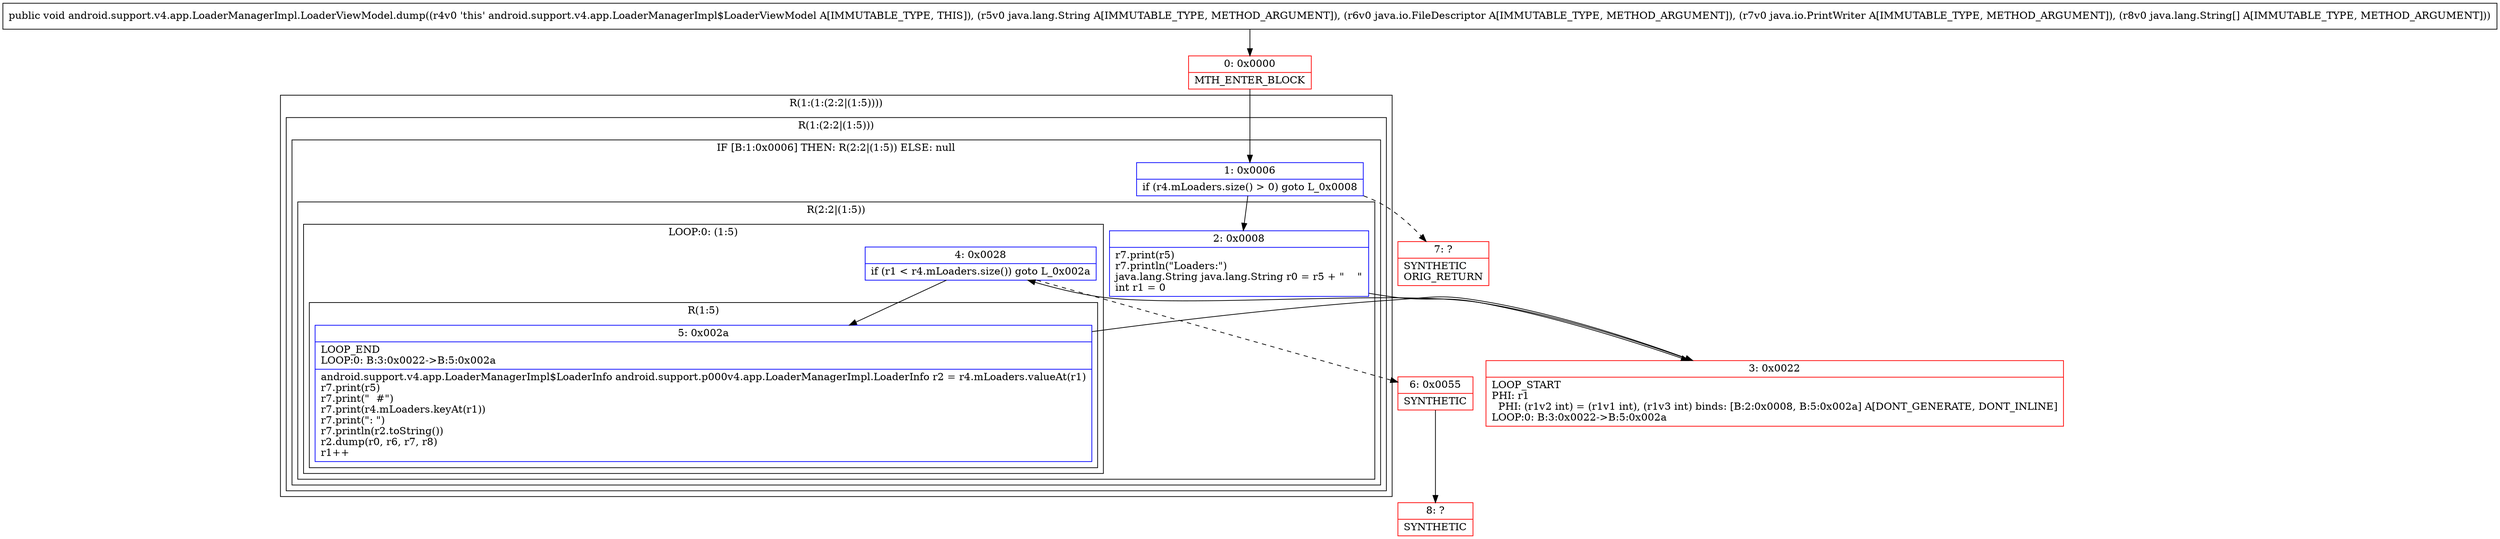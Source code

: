 digraph "CFG forandroid.support.v4.app.LoaderManagerImpl.LoaderViewModel.dump(Ljava\/lang\/String;Ljava\/io\/FileDescriptor;Ljava\/io\/PrintWriter;[Ljava\/lang\/String;)V" {
subgraph cluster_Region_671652288 {
label = "R(1:(1:(2:2|(1:5))))";
node [shape=record,color=blue];
subgraph cluster_Region_1092838158 {
label = "R(1:(2:2|(1:5)))";
node [shape=record,color=blue];
subgraph cluster_IfRegion_503987914 {
label = "IF [B:1:0x0006] THEN: R(2:2|(1:5)) ELSE: null";
node [shape=record,color=blue];
Node_1 [shape=record,label="{1\:\ 0x0006|if (r4.mLoaders.size() \> 0) goto L_0x0008\l}"];
subgraph cluster_Region_888118842 {
label = "R(2:2|(1:5))";
node [shape=record,color=blue];
Node_2 [shape=record,label="{2\:\ 0x0008|r7.print(r5)\lr7.println(\"Loaders:\")\ljava.lang.String java.lang.String r0 = r5 + \"    \"\lint r1 = 0\l}"];
subgraph cluster_LoopRegion_1490121993 {
label = "LOOP:0: (1:5)";
node [shape=record,color=blue];
Node_4 [shape=record,label="{4\:\ 0x0028|if (r1 \< r4.mLoaders.size()) goto L_0x002a\l}"];
subgraph cluster_Region_1812820022 {
label = "R(1:5)";
node [shape=record,color=blue];
Node_5 [shape=record,label="{5\:\ 0x002a|LOOP_END\lLOOP:0: B:3:0x0022\-\>B:5:0x002a\l|android.support.v4.app.LoaderManagerImpl$LoaderInfo android.support.p000v4.app.LoaderManagerImpl.LoaderInfo r2 = r4.mLoaders.valueAt(r1)\lr7.print(r5)\lr7.print(\"  #\")\lr7.print(r4.mLoaders.keyAt(r1))\lr7.print(\": \")\lr7.println(r2.toString())\lr2.dump(r0, r6, r7, r8)\lr1++\l}"];
}
}
}
}
}
}
Node_0 [shape=record,color=red,label="{0\:\ 0x0000|MTH_ENTER_BLOCK\l}"];
Node_3 [shape=record,color=red,label="{3\:\ 0x0022|LOOP_START\lPHI: r1 \l  PHI: (r1v2 int) = (r1v1 int), (r1v3 int) binds: [B:2:0x0008, B:5:0x002a] A[DONT_GENERATE, DONT_INLINE]\lLOOP:0: B:3:0x0022\-\>B:5:0x002a\l}"];
Node_6 [shape=record,color=red,label="{6\:\ 0x0055|SYNTHETIC\l}"];
Node_7 [shape=record,color=red,label="{7\:\ ?|SYNTHETIC\lORIG_RETURN\l}"];
Node_8 [shape=record,color=red,label="{8\:\ ?|SYNTHETIC\l}"];
MethodNode[shape=record,label="{public void android.support.v4.app.LoaderManagerImpl.LoaderViewModel.dump((r4v0 'this' android.support.v4.app.LoaderManagerImpl$LoaderViewModel A[IMMUTABLE_TYPE, THIS]), (r5v0 java.lang.String A[IMMUTABLE_TYPE, METHOD_ARGUMENT]), (r6v0 java.io.FileDescriptor A[IMMUTABLE_TYPE, METHOD_ARGUMENT]), (r7v0 java.io.PrintWriter A[IMMUTABLE_TYPE, METHOD_ARGUMENT]), (r8v0 java.lang.String[] A[IMMUTABLE_TYPE, METHOD_ARGUMENT])) }"];
MethodNode -> Node_0;
Node_1 -> Node_2;
Node_1 -> Node_7[style=dashed];
Node_2 -> Node_3;
Node_4 -> Node_5;
Node_4 -> Node_6[style=dashed];
Node_5 -> Node_3;
Node_0 -> Node_1;
Node_3 -> Node_4;
Node_6 -> Node_8;
}

